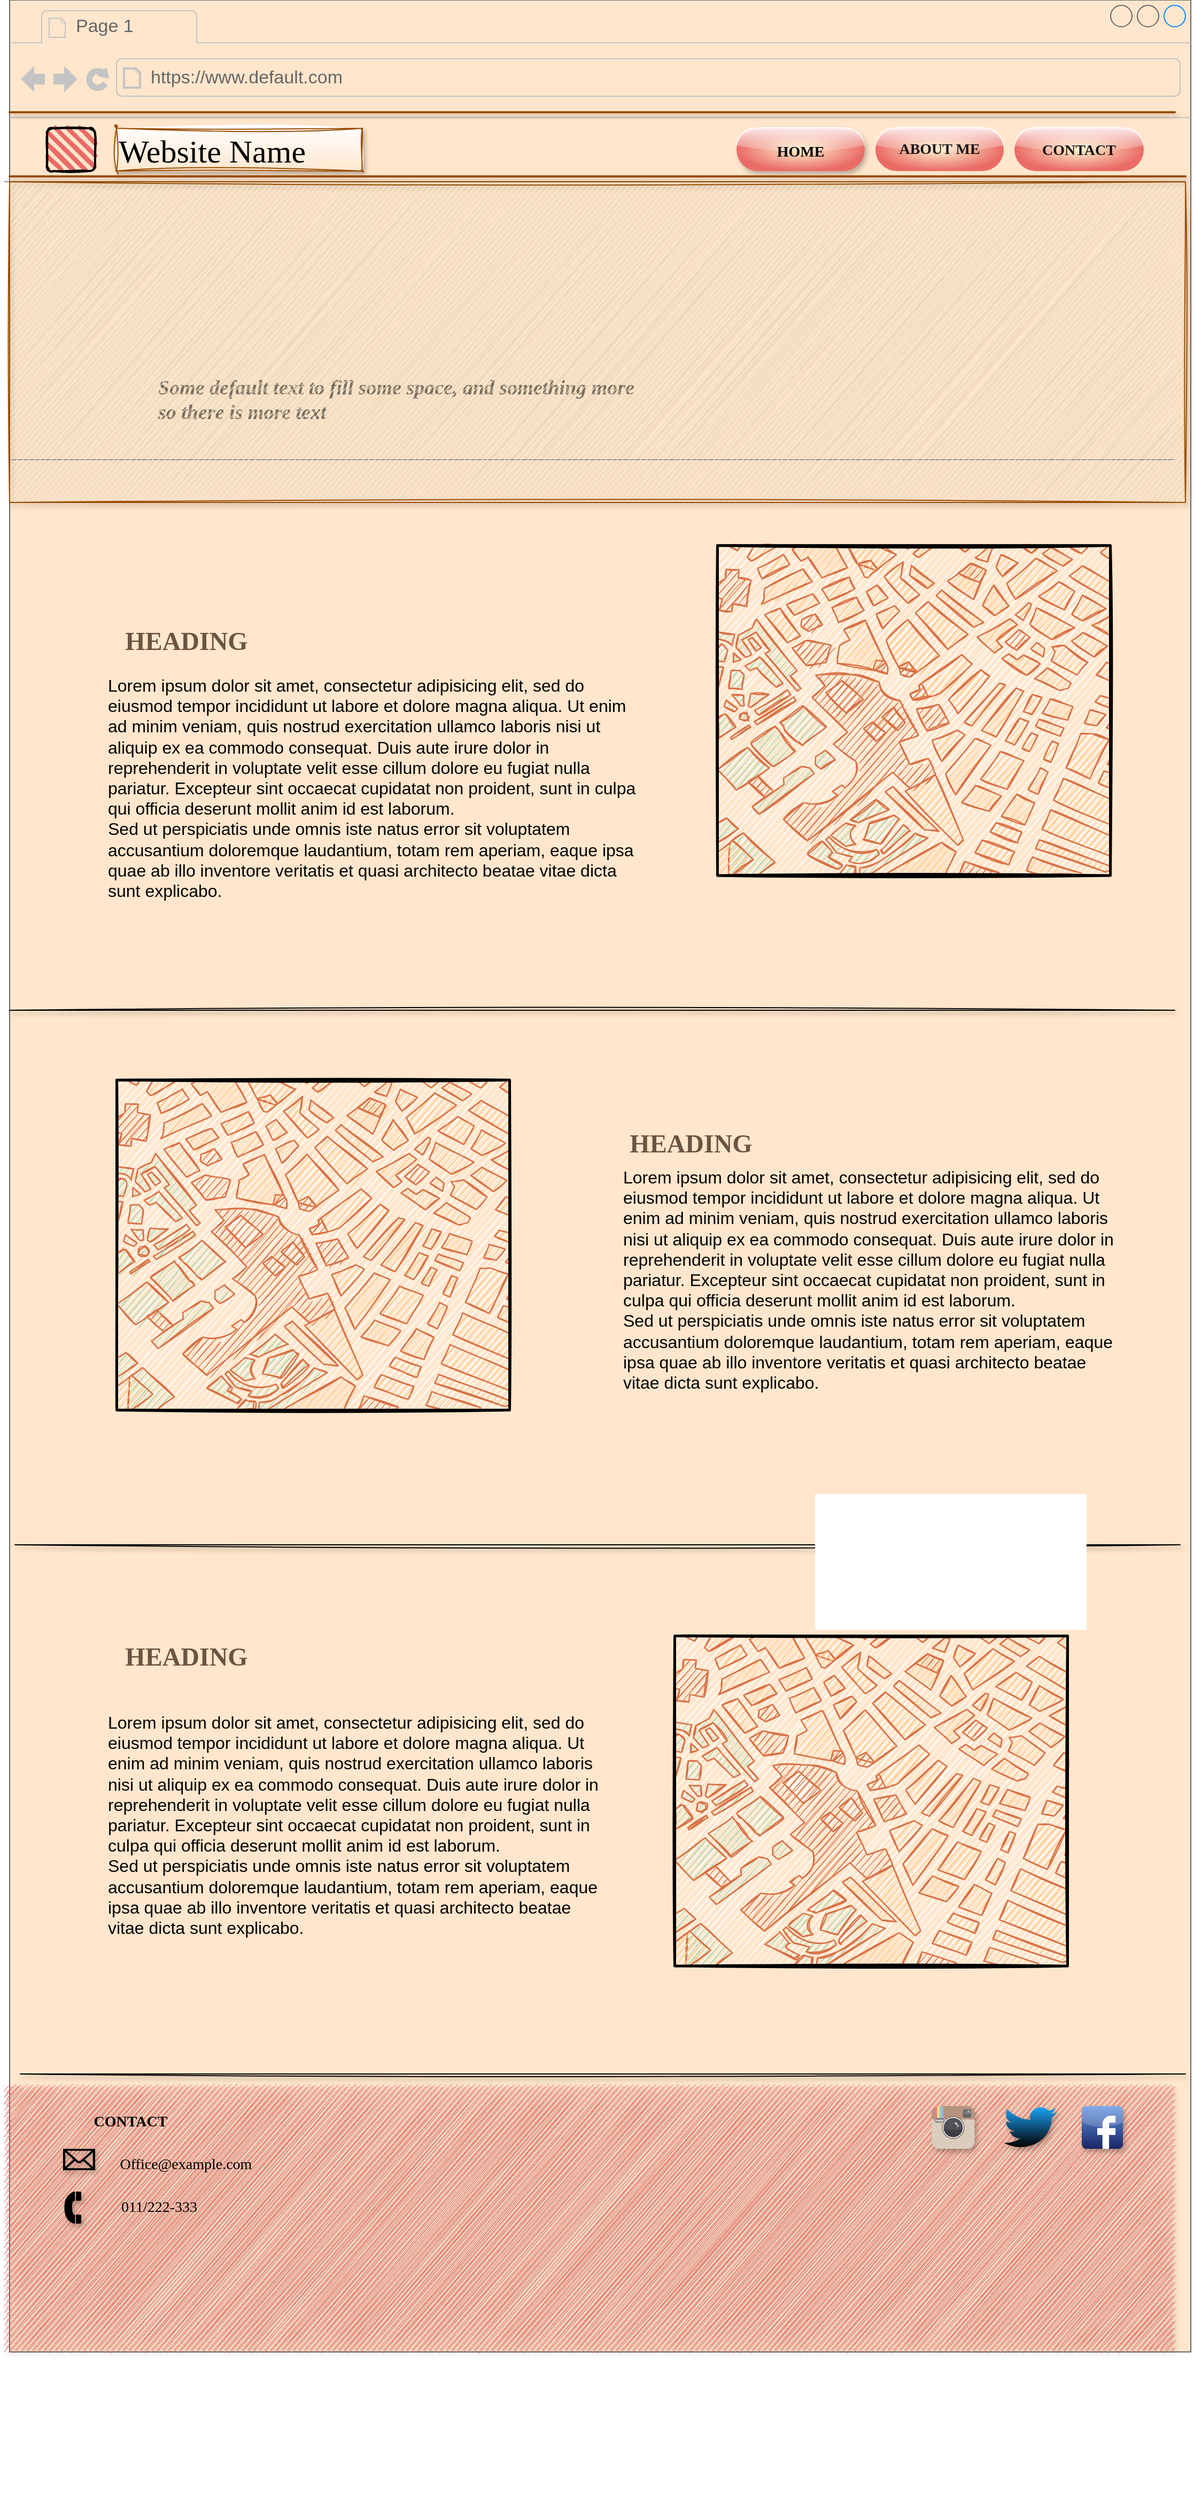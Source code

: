 <mxfile version="20.8.10" type="device"><diagram name="Page-1" id="2cc2dc42-3aac-f2a9-1cec-7a8b7cbee084"><mxGraphModel dx="4852" dy="2592" grid="1" gridSize="10" guides="1" tooltips="1" connect="1" arrows="1" fold="1" page="1" pageScale="1" pageWidth="1100" pageHeight="850" background="none" math="0" shadow="0"><root><mxCell id="0"/><mxCell id="1" parent="0"/><mxCell id="7026571954dc6520-1" value="" style="strokeWidth=1;shadow=0;dashed=0;align=center;html=1;shape=mxgraph.mockup.containers.browserWindow;rSize=0;mainText=,;recursiveResize=0;rounded=0;labelBackgroundColor=#FFE6CC;fontFamily=Verdana;fontSize=12;fillColor=#ffe6cc;strokeColor=none;fontColor=#EACAC9;perimeterSpacing=4;gradientColor=none;" parent="1" vertex="1"><mxGeometry y="100" width="1105" height="2200" as="geometry"/></mxCell><mxCell id="7026571954dc6520-2" value="Page 1" style="strokeWidth=1;shadow=0;dashed=0;align=center;html=1;shape=mxgraph.mockup.containers.anchor;fontSize=17;fontColor=#666666;align=left;" parent="7026571954dc6520-1" vertex="1"><mxGeometry x="60" y="12" width="110" height="26" as="geometry"/></mxCell><mxCell id="7026571954dc6520-3" value="https://www.default.com" style="strokeWidth=1;shadow=0;dashed=0;align=center;html=1;shape=mxgraph.mockup.containers.anchor;rSize=0;fontSize=17;fontColor=#666666;align=left;" parent="7026571954dc6520-1" vertex="1"><mxGeometry x="130" y="60" width="250" height="26" as="geometry"/></mxCell><mxCell id="7026571954dc6520-4" value="Website Name" style="text;points=[];align=left;verticalAlign=top;spacingTop=-4;fontSize=30;fontFamily=Verdana;fillColor=#FFFFFF;fontColor=default;strokeColor=#994C00;gradientColor=#FFE6CC;rounded=1;arcSize=0;glass=0;sketch=1;curveFitting=1;jiggle=2;labelBackgroundColor=none;shadow=1;" parent="7026571954dc6520-1" vertex="1"><mxGeometry x="100" y="120" width="230" height="40" as="geometry"/></mxCell><mxCell id="7026571954dc6520-15" value="" style="verticalLabelPosition=bottom;shadow=0;dashed=0;align=center;html=1;verticalAlign=top;strokeWidth=1;shape=mxgraph.mockup.markup.line;strokeColor=#999999;rounded=0;labelBackgroundColor=none;fillColor=#ffffff;fontFamily=Verdana;fontSize=12;fontColor=#000000;" parent="7026571954dc6520-1" vertex="1"><mxGeometry x="-5" y="160" width="1100" height="20" as="geometry"/></mxCell><mxCell id="7026571954dc6520-21" value="" style="verticalLabelPosition=bottom;shadow=0;dashed=0;align=center;html=1;verticalAlign=top;strokeWidth=1;shape=mxgraph.mockup.markup.line;strokeColor=#999999;rounded=0;labelBackgroundColor=none;fillColor=#ffffff;fontFamily=Verdana;fontSize=12;fontColor=#000000;" parent="7026571954dc6520-1" vertex="1"><mxGeometry y="420" width="1090" height="20" as="geometry"/></mxCell><mxCell id="7026571954dc6520-34" value="Some default text to fill some space, and something more so there is more text" style="text;points=[];align=left;verticalAlign=top;spacingTop=0;fontSize=19;fontFamily=Verdana;fontStyle=3;whiteSpace=wrap;html=1;textOpacity=50;spacing=7;spacingLeft=12;" parent="7026571954dc6520-1" vertex="1"><mxGeometry x="120" y="340" width="490" height="70" as="geometry"/></mxCell><mxCell id="7026571954dc6520-36" value="Lorem ipsum dolor sit amet, consectetur adipisicing elit, sed do eiusmod tempor incididunt ut labore et dolore magna aliqua. Ut enim ad minim veniam, quis nostrud exercitation ullamco laboris nisi ut aliquip ex ea commodo consequat. Duis aute irure dolor in reprehenderit in voluptate velit esse cillum dolore eu fugiat nulla pariatur. Excepteur sint occaecat cupidatat non proident, sunt in culpa qui officia deserunt mollit anim id est laborum.&lt;br style=&quot;font-size: 16px;&quot;&gt;Sed ut perspiciatis unde omnis iste natus error sit voluptatem accusantium doloremque laudantium, totam rem aperiam, eaque ipsa quae ab illo inventore veritatis et quasi architecto beatae vitae dicta sunt explicabo.&amp;nbsp;" style="text;spacingTop=-5;whiteSpace=wrap;html=1;align=left;fontSize=16;fontFamily=Helvetica;fillColor=none;strokeColor=none;rounded=0;shadow=1;labelBackgroundColor=none;" parent="7026571954dc6520-1" vertex="1"><mxGeometry x="90" y="630" width="500" height="210" as="geometry"/></mxCell><mxCell id="89H4i18w4BwRg8wzKDNm-1" value="" style="rounded=1;whiteSpace=wrap;html=1;strokeWidth=2;fillWeight=4;hachureGap=8;hachureAngle=45;fillColor=#EA6B66;sketch=1;" vertex="1" parent="7026571954dc6520-1"><mxGeometry x="35" y="120" width="45" height="40" as="geometry"/></mxCell><mxCell id="89H4i18w4BwRg8wzKDNm-8" value="CONTACT" style="text;html=1;align=center;verticalAlign=middle;whiteSpace=wrap;rounded=1;fontSize=14;fontFamily=Georgia;strokeWidth=1;fontStyle=1;labelBackgroundColor=none;spacing=19;textOpacity=90;spacingTop=1;gradientDirection=radial;arcSize=50;glass=1;shadow=0;fillColor=#fff2cc;strokeColor=none;fillStyle=hatch;resizable=1;cloneable=1;gradientColor=#EA6B66;fontColor=#000000;" vertex="1" parent="7026571954dc6520-1"><mxGeometry x="940" y="120" width="121" height="40" as="geometry"/></mxCell><mxCell id="89H4i18w4BwRg8wzKDNm-3" value="HOME" style="text;strokeColor=none;fillColor=#FFF2CC;align=center;verticalAlign=middle;rounded=1;horizontal=1;labelBackgroundColor=none;labelBorderColor=none;spacing=15;spacingTop=1;fontFamily=Georgia;fontStyle=1;fontSize=14;gradientColor=#EA6B66;gradientDirection=radial;glass=1;shadow=1;arcSize=50;" vertex="1" parent="7026571954dc6520-1"><mxGeometry x="680" y="120" width="120" height="40" as="geometry"/></mxCell><mxCell id="89H4i18w4BwRg8wzKDNm-6" value="ABOUT ME" style="text;html=1;strokeColor=none;fillColor=#FFF2CC;align=center;verticalAlign=middle;whiteSpace=wrap;rounded=1;fontSize=14;fontFamily=Georgia;fontStyle=1;textOpacity=90;spacing=18;horizontal=1;labelBackgroundColor=none;gradientColor=#EA6B66;glass=1;shadow=0;gradientDirection=radial;arcSize=50;" vertex="1" parent="7026571954dc6520-1"><mxGeometry x="810" y="120" width="120" height="40" as="geometry"/></mxCell><mxCell id="89H4i18w4BwRg8wzKDNm-10" value="" style="rounded=0;whiteSpace=wrap;html=1;shadow=1;glass=0;labelBackgroundColor=none;labelBorderColor=none;sketch=1;fillStyle=hatch;strokeColor=#994C00;strokeWidth=1;fontFamily=Georgia;fontSize=19;fontColor=default;fillColor=#FFF2CC;gradientColor=#FFE6CC;gradientDirection=radial;" vertex="1" parent="7026571954dc6520-1"><mxGeometry y="170" width="1100" height="300" as="geometry"/></mxCell><mxCell id="89H4i18w4BwRg8wzKDNm-11" value="" style="line;strokeWidth=2;html=1;rounded=1;shadow=1;glass=0;labelBackgroundColor=none;labelBorderColor=none;sketch=1;fillStyle=hatch;strokeColor=#994C00;fontFamily=Georgia;fontSize=19;fontColor=default;fillColor=#FFF2CC;gradientColor=#FFE6CC;gradientDirection=radial;" vertex="1" parent="7026571954dc6520-1"><mxGeometry y="160" width="1100" height="10" as="geometry"/></mxCell><mxCell id="89H4i18w4BwRg8wzKDNm-12" value="" style="line;strokeWidth=2;html=1;rounded=1;shadow=1;glass=0;labelBackgroundColor=none;labelBorderColor=none;sketch=1;fillStyle=hatch;strokeColor=#994C00;fontFamily=Georgia;fontSize=5;fontColor=default;fillColor=#FFF2CC;gradientColor=#FFE6CC;gradientDirection=radial;" vertex="1" parent="7026571954dc6520-1"><mxGeometry y="100" width="1090" height="10" as="geometry"/></mxCell><mxCell id="89H4i18w4BwRg8wzKDNm-14" value="" style="verticalLabelPosition=bottom;shadow=0;dashed=0;align=center;html=1;verticalAlign=top;strokeWidth=1;shape=mxgraph.mockup.misc.map;rounded=1;glass=0;labelBackgroundColor=none;labelBorderColor=none;sketch=1;fillStyle=hatch;strokeColor=#994C00;fontFamily=Georgia;fontSize=5;fontColor=default;fillColor=#FFF2CC;gradientColor=#FFE6CC;gradientDirection=radial;" vertex="1" parent="7026571954dc6520-1"><mxGeometry x="662" y="510" width="369" height="310" as="geometry"/></mxCell><mxCell id="89H4i18w4BwRg8wzKDNm-15" value="" style="verticalLabelPosition=bottom;shadow=0;dashed=0;align=center;html=1;verticalAlign=top;strokeWidth=0;shape=mxgraph.mockup.navigation.pageControl;fillColor=#000000;strokeColor=#000000;rounded=1;glass=0;labelBackgroundColor=none;labelBorderColor=none;sketch=1;fillStyle=hatch;fontFamily=Georgia;fontSize=16;fontColor=default;" vertex="1" parent="7026571954dc6520-1"><mxGeometry x="777.5" y="830" width="112.5" height="30" as="geometry"/></mxCell><mxCell id="89H4i18w4BwRg8wzKDNm-18" value="" style="line;strokeWidth=1;html=1;rounded=1;shadow=1;glass=0;labelBackgroundColor=none;labelBorderColor=none;sketch=1;fillStyle=hatch;strokeColor=#000000;fontFamily=Georgia;fontSize=16;fontColor=default;fillColor=#000000;gradientColor=#FFE6CC;gradientDirection=radial;" vertex="1" parent="7026571954dc6520-1"><mxGeometry y="940" width="1090" height="10" as="geometry"/></mxCell><mxCell id="89H4i18w4BwRg8wzKDNm-20" value="" style="verticalLabelPosition=bottom;shadow=0;dashed=0;align=center;html=1;verticalAlign=top;strokeWidth=1;shape=mxgraph.mockup.misc.map;rounded=1;glass=0;labelBackgroundColor=none;labelBorderColor=none;sketch=1;fillStyle=hatch;strokeColor=#994C00;fontFamily=Georgia;fontSize=5;fontColor=default;fillColor=#FFF2CC;gradientColor=#FFE6CC;gradientDirection=radial;" vertex="1" parent="7026571954dc6520-1"><mxGeometry x="100" y="1010" width="369" height="310" as="geometry"/></mxCell><mxCell id="89H4i18w4BwRg8wzKDNm-21" value="" style="verticalLabelPosition=bottom;shadow=0;dashed=0;align=center;html=1;verticalAlign=top;strokeWidth=0;shape=mxgraph.mockup.navigation.pageControl;fillColor=#000000;strokeColor=#000000;rounded=1;glass=0;labelBackgroundColor=none;labelBorderColor=none;sketch=1;fillStyle=hatch;fontFamily=Georgia;fontSize=16;fontColor=default;" vertex="1" parent="7026571954dc6520-1"><mxGeometry x="207.5" y="1330" width="112.5" height="30" as="geometry"/></mxCell><mxCell id="89H4i18w4BwRg8wzKDNm-22" value="Lorem ipsum dolor sit amet, consectetur adipisicing elit, sed do eiusmod tempor incididunt ut labore et dolore magna aliqua. Ut enim ad minim veniam, quis nostrud exercitation ullamco laboris nisi ut aliquip ex ea commodo consequat. Duis aute irure dolor in reprehenderit in voluptate velit esse cillum dolore eu fugiat nulla pariatur. Excepteur sint occaecat cupidatat non proident, sunt in culpa qui officia deserunt mollit anim id est laborum.&lt;br style=&quot;font-size: 16px;&quot;&gt;Sed ut perspiciatis unde omnis iste natus error sit voluptatem accusantium doloremque laudantium, totam rem aperiam, eaque ipsa quae ab illo inventore veritatis et quasi architecto beatae vitae dicta sunt explicabo.&amp;nbsp;" style="text;spacingTop=-5;whiteSpace=wrap;html=1;align=left;fontSize=16;fontFamily=Helvetica;fillColor=none;strokeColor=none;rounded=0;shadow=1;labelBackgroundColor=none;" vertex="1" parent="7026571954dc6520-1"><mxGeometry x="571.5" y="1090" width="470" height="230" as="geometry"/></mxCell><mxCell id="89H4i18w4BwRg8wzKDNm-23" value="" style="line;strokeWidth=1;html=1;rounded=1;shadow=1;glass=0;labelBackgroundColor=none;labelBorderColor=none;sketch=1;fillStyle=hatch;strokeColor=#000000;fontFamily=Georgia;fontSize=16;fontColor=default;fillColor=#000000;gradientColor=#FFE6CC;gradientDirection=radial;" vertex="1" parent="7026571954dc6520-1"><mxGeometry x="5" y="1440" width="1090" height="10" as="geometry"/></mxCell><mxCell id="89H4i18w4BwRg8wzKDNm-24" value="" style="line;strokeWidth=1;html=1;rounded=1;shadow=1;glass=0;labelBackgroundColor=none;labelBorderColor=none;sketch=1;fillStyle=hatch;strokeColor=#000000;fontFamily=Georgia;fontSize=16;fontColor=default;fillColor=#000000;gradientColor=#FFE6CC;gradientDirection=radial;" vertex="1" parent="7026571954dc6520-1"><mxGeometry x="10" y="1550" width="1090" height="780" as="geometry"/></mxCell><mxCell id="89H4i18w4BwRg8wzKDNm-71" value="" style="verticalLabelPosition=bottom;shadow=0;dashed=0;align=center;html=1;verticalAlign=top;strokeWidth=1;shape=mxgraph.mockup.misc.map;rounded=1;glass=0;labelBackgroundColor=none;labelBorderColor=none;sketch=1;fillStyle=hatch;strokeColor=#994C00;fontFamily=Georgia;fontSize=5;fontColor=default;fillColor=#FFF2CC;gradientColor=#FFE6CC;gradientDirection=radial;" vertex="1" parent="7026571954dc6520-1"><mxGeometry x="622" y="1530" width="369" height="310" as="geometry"/></mxCell><mxCell id="89H4i18w4BwRg8wzKDNm-74" value="HEADING" style="text;strokeColor=none;fillColor=none;html=1;fontSize=24;fontStyle=1;verticalAlign=middle;align=center;fontFamily=Georgia;fontColor=#6B5443;" vertex="1" parent="7026571954dc6520-1"><mxGeometry x="80" y="560" width="170" height="80" as="geometry"/></mxCell><mxCell id="89H4i18w4BwRg8wzKDNm-75" value="HEADING" style="text;strokeColor=none;fillColor=none;html=1;fontSize=24;fontStyle=1;verticalAlign=middle;align=center;fontFamily=Georgia;fontColor=#6B5443;" vertex="1" parent="7026571954dc6520-1"><mxGeometry x="552" y="1030" width="170" height="80" as="geometry"/></mxCell><mxCell id="89H4i18w4BwRg8wzKDNm-102" value="HEADING" style="text;strokeColor=none;fillColor=none;html=1;fontSize=24;fontStyle=1;verticalAlign=middle;align=center;fontFamily=Georgia;fontColor=#6B5443;" vertex="1" parent="7026571954dc6520-1"><mxGeometry x="80" y="1510" width="170" height="80" as="geometry"/></mxCell><mxCell id="89H4i18w4BwRg8wzKDNm-103" value="Lorem ipsum dolor sit amet, consectetur adipisicing elit, sed do eiusmod tempor incididunt ut labore et dolore magna aliqua. Ut enim ad minim veniam, quis nostrud exercitation ullamco laboris nisi ut aliquip ex ea commodo consequat. Duis aute irure dolor in reprehenderit in voluptate velit esse cillum dolore eu fugiat nulla pariatur. Excepteur sint occaecat cupidatat non proident, sunt in culpa qui officia deserunt mollit anim id est laborum.&lt;br style=&quot;font-size: 16px;&quot;&gt;Sed ut perspiciatis unde omnis iste natus error sit voluptatem accusantium doloremque laudantium, totam rem aperiam, eaque ipsa quae ab illo inventore veritatis et quasi architecto beatae vitae dicta sunt explicabo.&amp;nbsp;" style="text;spacingTop=-5;whiteSpace=wrap;html=1;align=left;fontSize=16;fontFamily=Helvetica;fillColor=none;strokeColor=none;rounded=0;shadow=1;labelBackgroundColor=none;" vertex="1" parent="7026571954dc6520-1"><mxGeometry x="90" y="1600" width="470" height="230" as="geometry"/></mxCell><mxCell id="89H4i18w4BwRg8wzKDNm-104" value="" style="verticalLabelPosition=bottom;shadow=0;dashed=0;align=center;html=1;verticalAlign=top;strokeWidth=0;shape=mxgraph.mockup.navigation.pageControl;fillColor=#000000;strokeColor=#000000;rounded=1;glass=0;labelBackgroundColor=none;labelBorderColor=none;sketch=1;fillStyle=hatch;fontFamily=Georgia;fontSize=16;fontColor=default;" vertex="1" parent="7026571954dc6520-1"><mxGeometry x="750.25" y="1850" width="112.5" height="30" as="geometry"/></mxCell><mxCell id="89H4i18w4BwRg8wzKDNm-105" value="" style="shape=ext;double=1;rounded=0;shadow=1;glass=0;labelBackgroundColor=none;labelBorderColor=none;sketch=1;fillStyle=hatch;strokeWidth=1;fontFamily=Georgia;fontSize=7;gradientDirection=radial;whiteSpace=wrap;html=1;verticalAlign=middle;fillColor=#EA6B66;strokeColor=none;" vertex="1" parent="7026571954dc6520-1"><mxGeometry x="-5" y="1950" width="1095" height="250" as="geometry"/></mxCell><mxCell id="89H4i18w4BwRg8wzKDNm-109" value="CONTACT&amp;nbsp;" style="text;html=1;strokeColor=none;fillColor=none;align=center;verticalAlign=middle;whiteSpace=wrap;rounded=0;fontSize=14;fontFamily=Georgia;fontColor=#000000;fontStyle=1;horizontal=1;" vertex="1" parent="7026571954dc6520-1"><mxGeometry x="51" y="1960" width="128" height="50" as="geometry"/></mxCell><mxCell id="89H4i18w4BwRg8wzKDNm-110" value="Office@example.com" style="text;html=1;strokeColor=none;fillColor=none;align=center;verticalAlign=middle;whiteSpace=wrap;rounded=0;fontSize=14;fontFamily=Georgia;fontColor=#000000;" vertex="1" parent="7026571954dc6520-1"><mxGeometry x="100" y="2010" width="130" height="30" as="geometry"/></mxCell><mxCell id="89H4i18w4BwRg8wzKDNm-111" value="011/222-333" style="text;html=1;strokeColor=none;fillColor=none;align=center;verticalAlign=middle;whiteSpace=wrap;rounded=0;fontSize=14;fontFamily=Georgia;fontColor=#000000;" vertex="1" parent="7026571954dc6520-1"><mxGeometry x="80" y="2050" width="120" height="30" as="geometry"/></mxCell><mxCell id="89H4i18w4BwRg8wzKDNm-113" value="" style="shape=mxgraph.signs.tech.mail;html=1;pointerEvents=1;fillColor=#000000;strokeColor=none;verticalLabelPosition=bottom;verticalAlign=top;align=center;sketch=0;rounded=1;shadow=1;glass=0;labelBackgroundColor=none;labelBorderColor=none;fillStyle=hatch;strokeWidth=1;fontFamily=Georgia;fontSize=14;fontColor=#000000;fontStyle=0;gradientColor=default;" vertex="1" parent="7026571954dc6520-1"><mxGeometry x="50" y="2010" width="30" height="20" as="geometry"/></mxCell><mxCell id="89H4i18w4BwRg8wzKDNm-114" value="" style="shape=mxgraph.signs.tech.telephone_2;html=1;pointerEvents=1;fillColor=#000000;strokeColor=none;verticalLabelPosition=bottom;verticalAlign=top;align=center;sketch=0;rounded=1;shadow=1;glass=0;labelBackgroundColor=none;labelBorderColor=none;fillStyle=hatch;strokeWidth=1;fontFamily=Georgia;fontSize=14;fontColor=#000000;gradientColor=default;" vertex="1" parent="7026571954dc6520-1"><mxGeometry x="51" y="2050" width="16" height="30" as="geometry"/></mxCell><mxCell id="89H4i18w4BwRg8wzKDNm-116" value="" style="dashed=0;outlineConnect=0;html=1;align=center;labelPosition=center;verticalLabelPosition=bottom;verticalAlign=top;shape=mxgraph.weblogos.instagram;fillColor=#6FC0E4;gradientColor=#1E305B;rounded=1;shadow=1;glass=0;labelBackgroundColor=none;labelBorderColor=none;fillStyle=hatch;strokeColor=#000000;strokeWidth=1;fontFamily=Georgia;fontSize=14;fontColor=#000000;" vertex="1" parent="7026571954dc6520-1"><mxGeometry x="862.75" y="1970" width="40" height="40" as="geometry"/></mxCell><mxCell id="89H4i18w4BwRg8wzKDNm-117" value="" style="dashed=0;outlineConnect=0;html=1;align=center;labelPosition=center;verticalLabelPosition=bottom;verticalAlign=top;shape=mxgraph.weblogos.twitter;fillColor=#1DA1F2;strokeColor=none;rounded=1;shadow=1;glass=0;labelBackgroundColor=none;labelBorderColor=none;fillStyle=hatch;strokeWidth=1;fontFamily=Georgia;fontSize=14;fontColor=#000000;gradientColor=default;" vertex="1" parent="7026571954dc6520-1"><mxGeometry x="930" y="1970" width="50" height="40" as="geometry"/></mxCell><mxCell id="89H4i18w4BwRg8wzKDNm-118" value="" style="dashed=0;outlineConnect=0;html=1;align=center;labelPosition=center;verticalLabelPosition=bottom;verticalAlign=top;shape=mxgraph.webicons.facebook;fillColor=#6294E4;gradientColor=#1A2665;rounded=1;shadow=1;glass=0;labelBackgroundColor=none;labelBorderColor=none;sketch=0;fillStyle=hatch;strokeColor=#000000;strokeWidth=1;fontFamily=Georgia;fontSize=14;fontColor=#000000;" vertex="1" parent="7026571954dc6520-1"><mxGeometry x="1003" y="1970" width="38.5" height="40" as="geometry"/></mxCell></root></mxGraphModel></diagram></mxfile>